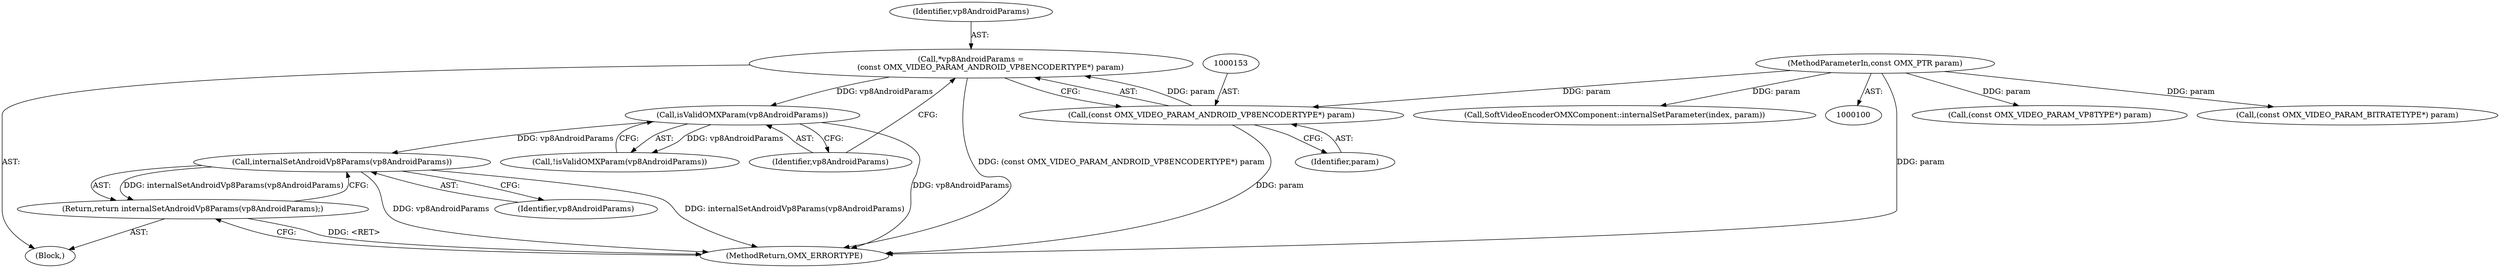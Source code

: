 digraph "0_Android_295c883fe3105b19bcd0f9e07d54c6b589fc5bff_28@pointer" {
"1000163" [label="(Call,internalSetAndroidVp8Params(vp8AndroidParams))"];
"1000157" [label="(Call,isValidOMXParam(vp8AndroidParams))"];
"1000150" [label="(Call,*vp8AndroidParams =\n                (const OMX_VIDEO_PARAM_ANDROID_VP8ENCODERTYPE*) param)"];
"1000152" [label="(Call,(const OMX_VIDEO_PARAM_ANDROID_VP8ENCODERTYPE*) param)"];
"1000102" [label="(MethodParameterIn,const OMX_PTR param)"];
"1000162" [label="(Return,return internalSetAndroidVp8Params(vp8AndroidParams);)"];
"1000152" [label="(Call,(const OMX_VIDEO_PARAM_ANDROID_VP8ENCODERTYPE*) param)"];
"1000148" [label="(Block,)"];
"1000102" [label="(MethodParameterIn,const OMX_PTR param)"];
"1000150" [label="(Call,*vp8AndroidParams =\n                (const OMX_VIDEO_PARAM_ANDROID_VP8ENCODERTYPE*) param)"];
"1000164" [label="(Identifier,vp8AndroidParams)"];
"1000157" [label="(Call,isValidOMXParam(vp8AndroidParams))"];
"1000156" [label="(Call,!isValidOMXParam(vp8AndroidParams))"];
"1000134" [label="(Call,(const OMX_VIDEO_PARAM_VP8TYPE*) param)"];
"1000158" [label="(Identifier,vp8AndroidParams)"];
"1000116" [label="(Call,(const OMX_VIDEO_PARAM_BITRATETYPE*) param)"];
"1000167" [label="(Call,SoftVideoEncoderOMXComponent::internalSetParameter(index, param))"];
"1000162" [label="(Return,return internalSetAndroidVp8Params(vp8AndroidParams);)"];
"1000170" [label="(MethodReturn,OMX_ERRORTYPE)"];
"1000154" [label="(Identifier,param)"];
"1000151" [label="(Identifier,vp8AndroidParams)"];
"1000163" [label="(Call,internalSetAndroidVp8Params(vp8AndroidParams))"];
"1000163" -> "1000162"  [label="AST: "];
"1000163" -> "1000164"  [label="CFG: "];
"1000164" -> "1000163"  [label="AST: "];
"1000162" -> "1000163"  [label="CFG: "];
"1000163" -> "1000170"  [label="DDG: vp8AndroidParams"];
"1000163" -> "1000170"  [label="DDG: internalSetAndroidVp8Params(vp8AndroidParams)"];
"1000163" -> "1000162"  [label="DDG: internalSetAndroidVp8Params(vp8AndroidParams)"];
"1000157" -> "1000163"  [label="DDG: vp8AndroidParams"];
"1000157" -> "1000156"  [label="AST: "];
"1000157" -> "1000158"  [label="CFG: "];
"1000158" -> "1000157"  [label="AST: "];
"1000156" -> "1000157"  [label="CFG: "];
"1000157" -> "1000170"  [label="DDG: vp8AndroidParams"];
"1000157" -> "1000156"  [label="DDG: vp8AndroidParams"];
"1000150" -> "1000157"  [label="DDG: vp8AndroidParams"];
"1000150" -> "1000148"  [label="AST: "];
"1000150" -> "1000152"  [label="CFG: "];
"1000151" -> "1000150"  [label="AST: "];
"1000152" -> "1000150"  [label="AST: "];
"1000158" -> "1000150"  [label="CFG: "];
"1000150" -> "1000170"  [label="DDG: (const OMX_VIDEO_PARAM_ANDROID_VP8ENCODERTYPE*) param"];
"1000152" -> "1000150"  [label="DDG: param"];
"1000152" -> "1000154"  [label="CFG: "];
"1000153" -> "1000152"  [label="AST: "];
"1000154" -> "1000152"  [label="AST: "];
"1000152" -> "1000170"  [label="DDG: param"];
"1000102" -> "1000152"  [label="DDG: param"];
"1000102" -> "1000100"  [label="AST: "];
"1000102" -> "1000170"  [label="DDG: param"];
"1000102" -> "1000116"  [label="DDG: param"];
"1000102" -> "1000134"  [label="DDG: param"];
"1000102" -> "1000167"  [label="DDG: param"];
"1000162" -> "1000148"  [label="AST: "];
"1000170" -> "1000162"  [label="CFG: "];
"1000162" -> "1000170"  [label="DDG: <RET>"];
}
